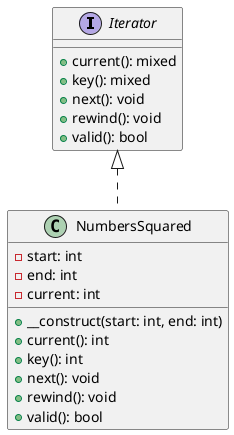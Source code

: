 @startuml
interface Iterator {
    +current(): mixed
    +key(): mixed
    +next(): void
    +rewind(): void
    +valid(): bool
}

class NumbersSquared {
    - start: int
    - end: int
    - current: int
    
    +__construct(start: int, end: int)
    +current(): int
    +key(): int
    +next(): void
    +rewind(): void
    +valid(): bool
}

Iterator <|.. NumbersSquared
@enduml